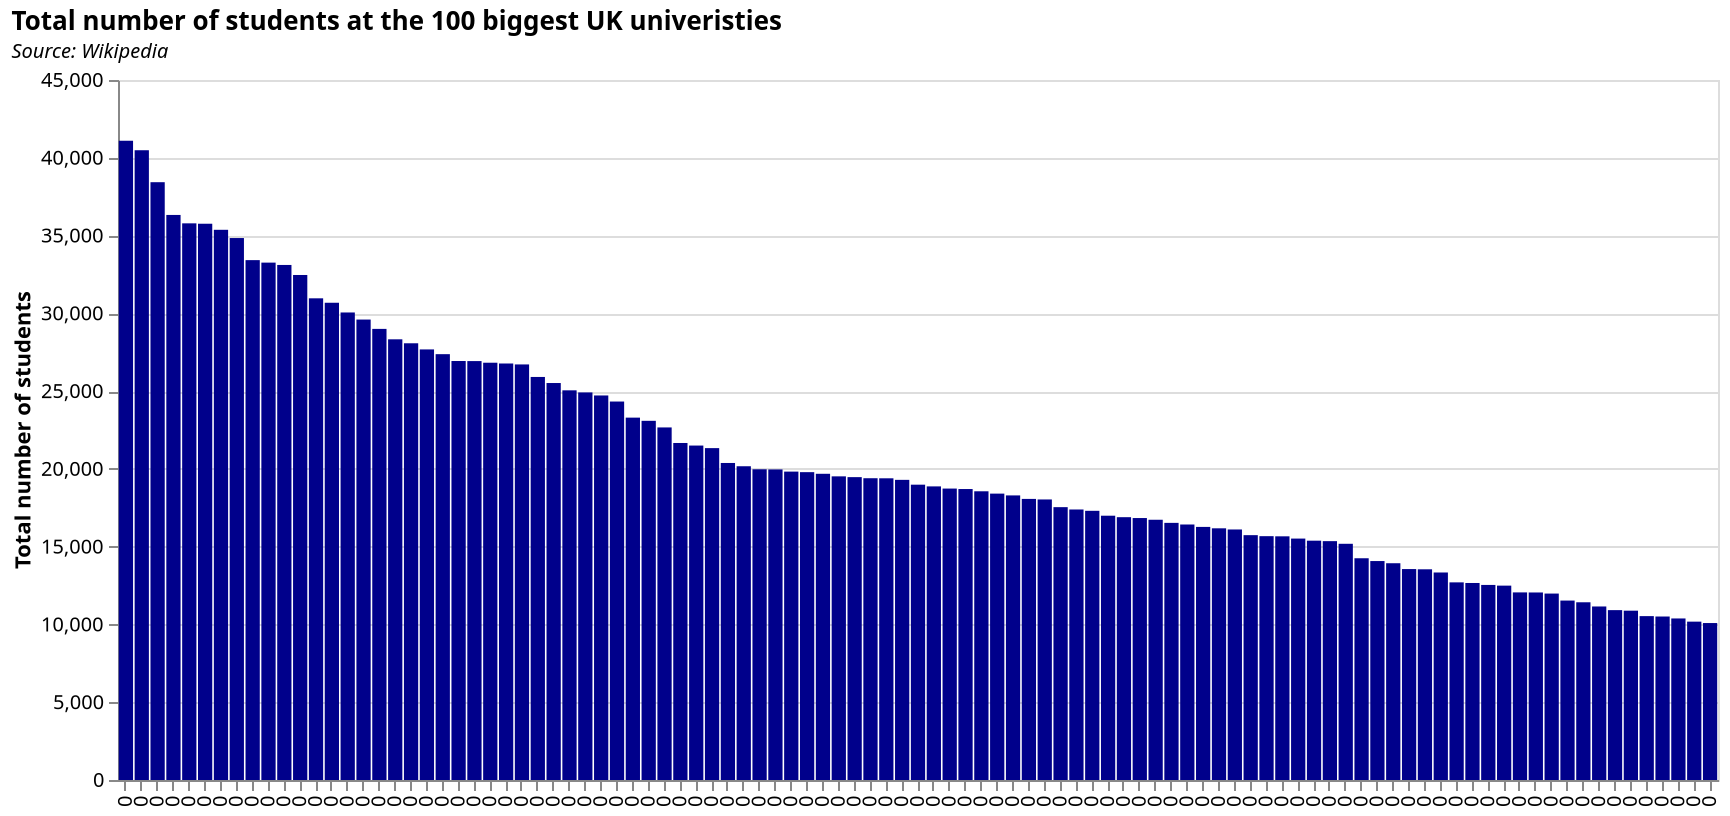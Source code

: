 {
  "$schema": "https://vega.github.io/schema/vega-lite/v5.json",
  "data": {
    "values": [
      {
        "Institution": "University College London[b]",
        "Total": 41095
      },
      {
        "Institution": "University of Manchester",
        "Total": 40485
      },
      {
        "Institution": "Coventry University",
        "Total": 38430
      },
      {
        "Institution": "University of Leeds",
        "Total": 36325
      },
      {
        "Institution": "Nottingham Trent University",
        "Total": 35785
      },
      {
        "Institution": "University of Birmingham",
        "Total": 35760
      },
      {
        "Institution": "University of Edinburgh",
        "Total": 35370
      },
      {
        "Institution": "University of Nottingham",
        "Total": 34840
      },
      {
        "Institution": "Manchester Metropolitan University",
        "Total": 33420
      },
      {
        "Institution": "Cardiff University",
        "Total": 33260
      },
      {
        "Institution": "King's College London[b]",
        "Total": 33110
      },
      {
        "Institution": "University of Glasgow",
        "Total": 32465
      },
      {
        "Institution": "Sheffield Hallam University",
        "Total": 30965
      },
      {
        "Institution": "University of the West of England",
        "Total": 30680
      },
      {
        "Institution": "University of Sheffield",
        "Total": 30055
      },
      {
        "Institution": "University of Liverpool",
        "Total": 29600
      },
      {
        "Institution": "De Montfort University",
        "Total": 29000
      },
      {
        "Institution": "Northumbria University",
        "Total": 28330
      },
      {
        "Institution": "Newcastle University",
        "Total": 28075
      },
      {
        "Institution": "Ulster University",
        "Total": 27680
      },
      {
        "Institution": "University of Bristol",
        "Total": 27375
      },
      {
        "Institution": "University of Exeter",
        "Total": 26935
      },
      {
        "Institution": "Birmingham City University",
        "Total": 26930
      },
      {
        "Institution": "University of Warwick",
        "Total": 26825
      },
      {
        "Institution": "University of Portsmouth",
        "Total": 26775
      },
      {
        "Institution": "Anglia Ruskin University",
        "Total": 26715
      },
      {
        "Institution": "University of Oxford",
        "Total": 25910
      },
      {
        "Institution": "University of Hertfordshire",
        "Total": 25520
      },
      {
        "Institution": "Liverpool John Moores University",
        "Total": 25050
      },
      {
        "Institution": "Queen's University Belfast",
        "Total": 24915
      },
      {
        "Institution": "University of Central Lancashire",
        "Total": 24720
      },
      {
        "Institution": "University of Strathclyde",
        "Total": 24330
      },
      {
        "Institution": "Leeds Beckett University",
        "Total": 23295
      },
      {
        "Institution": "University of South Wales",
        "Total": 23090
      },
      {
        "Institution": "University of Southampton",
        "Total": 22665
      },
      {
        "Institution": "Queen Mary, University of London[b]",
        "Total": 21665
      },
      {
        "Institution": "University of Salford",
        "Total": 21500
      },
      {
        "Institution": "University of Cambridge",
        "Total": 21335
      },
      {
        "Institution": "Swansea University",
        "Total": 20380
      },
      {
        "Institution": "Middlesex University",
        "Total": 20170
      },
      {
        "Institution": "City, University of London[b]",
        "Total": 19975
      },
      {
        "Institution": "University of the Arts London",
        "Total": 19965
      },
      {
        "Institution": "University of Greenwich",
        "Total": 19825
      },
      {
        "Institution": "University of York",
        "Total": 19790
      },
      {
        "Institution": "University of Derby",
        "Total": 19685
      },
      {
        "Institution": "Durham University",
        "Total": 19520
      },
      {
        "Institution": "University of Westminster",
        "Total": 19470
      },
      {
        "Institution": "Imperial College London",
        "Total": 19400
      },
      {
        "Institution": "University of Sussex",
        "Total": 19395
      },
      {
        "Institution": "Teesside University",
        "Total": 19295
      },
      {
        "Institution": "University of Brighton",
        "Total": 18985
      },
      {
        "Institution": "University of Wolverhampton",
        "Total": 18875
      },
      {
        "Institution": "University of Reading",
        "Total": 18735
      },
      {
        "Institution": "University of Kent",
        "Total": 18705
      },
      {
        "Institution": "University of Bath",
        "Total": 18560
      },
      {
        "Institution": "University of Plymouth",
        "Total": 18410
      },
      {
        "Institution": "Loughborough University",
        "Total": 18295
      },
      {
        "Institution": "Kingston University",
        "Total": 18070
      },
      {
        "Institution": "University of East Anglia",
        "Total": 18035
      },
      {
        "Institution": "Glasgow Caledonian University",
        "Total": 17540
      },
      {
        "Institution": "Bournemouth University",
        "Total": 17390
      },
      {
        "Institution": "University of Huddersfield",
        "Total": 17305
      },
      {
        "Institution": "University of Surrey",
        "Total": 16990
      },
      {
        "Institution": "Oxford Brookes University",
        "Total": 16895
      },
      {
        "Institution": "London South Bank University",
        "Total": 16840
      },
      {
        "Institution": "University of Bedfordshire",
        "Total": 16730
      },
      {
        "Institution": "University of Essex",
        "Total": 16530
      },
      {
        "Institution": "University of Lincoln",
        "Total": 16425
      },
      {
        "Institution": "University of Dundee",
        "Total": 16270
      },
      {
        "Institution": "University of Leicester",
        "Total": 16180
      },
      {
        "Institution": "University of the West of Scotland",
        "Total": 16105
      },
      {
        "Institution": "University of Sunderland",
        "Total": 15740
      },
      {
        "Institution": "Staffordshire University",
        "Total": 15675
      },
      {
        "Institution": "Lancaster University",
        "Total": 15665
      },
      {
        "Institution": "Brunel University London",
        "Total": 15520
      },
      {
        "Institution": "Aston University",
        "Total": 15385
      },
      {
        "Institution": "University of East London",
        "Total": 15355
      },
      {
        "Institution": "University of Aberdeen",
        "Total": 15185
      },
      {
        "Institution": "University of Hull",
        "Total": 14255
      },
      {
        "Institution": "Buckinghamshire New University",
        "Total": 14075
      },
      {
        "Institution": "Edinburgh Napier University",
        "Total": 13935
      },
      {
        "Institution": "Edge Hill University",
        "Total": 13560
      },
      {
        "Institution": "University of Chester",
        "Total": 13545
      },
      {
        "Institution": "Canterbury Christ Church University",
        "Total": 13340
      },
      {
        "Institution": "University of Wales, Trinity Saint David",
        "Total": 12705
      },
      {
        "Institution": "Robert Gordon University",
        "Total": 12665
      },
      {
        "Institution": "University of Stirling",
        "Total": 12540
      },
      {
        "Institution": "Roehampton University",
        "Total": 12495
      },
      {
        "Institution": "University of Northampton",
        "Total": 12060
      },
      {
        "Institution": "London School of Economics[b]",
        "Total": 12055
      },
      {
        "Institution": "University of West London",
        "Total": 11985
      },
      {
        "Institution": "Royal Holloway, University of London[b]",
        "Total": 11535
      },
      {
        "Institution": "Birkbeck, University of London[b]",
        "Total": 11425
      },
      {
        "Institution": "Heriot-Watt University",
        "Total": 11155
      },
      {
        "Institution": "Cardiff Metropolitan University",
        "Total": 10920
      },
      {
        "Institution": "Keele University",
        "Total": 10885
      },
      {
        "Institution": "University of St Andrews",
        "Total": 10535
      },
      {
        "Institution": "Solent University",
        "Total": 10510
      },
      {
        "Institution": "London Metropolitan University",
        "Total": 10385
      },
      {
        "Institution": "University of Worcester",
        "Total": 10180
      },
      {
        "Institution": "Goldsmiths, University of London[b]",
        "Total": 10090
      }
    ]
  },
  "mark": {
    "type": "bar",
    "color": "darkblue",
    "strokeWidth": 2,
    "opacity": 1
  },
  "title": {
    "text": "Total number of students at the 100 biggest UK univeristies ",
    "subtitle": "Source: Wikipedia",
    "subtitleFontStyle": "italic",
    "subtitleFontSize": 10,
    "anchor": "start",
    "color": "black"
  },
  "width": 800,
  "height": 350,
  "encoding": {
    "x": {
      "field": "Institution",
      "type": "nominal",
      "sort": "-y",
      "title": null,
      "axis": {
        "labelExpr": "0"
      }
    },
    "y": {
      "field": "Total",
      "type": "quantitative",
      "title": "Total number of students"
    },
    "tooltip": [
      {
        "field": "Institution",
        "type": "nominal",
        "title": "University"
      },
      {
        "field": "Total",
        "type": "quantitative",
        "title": "Number of students"
      }
    ]
  },
  "config": {}
}